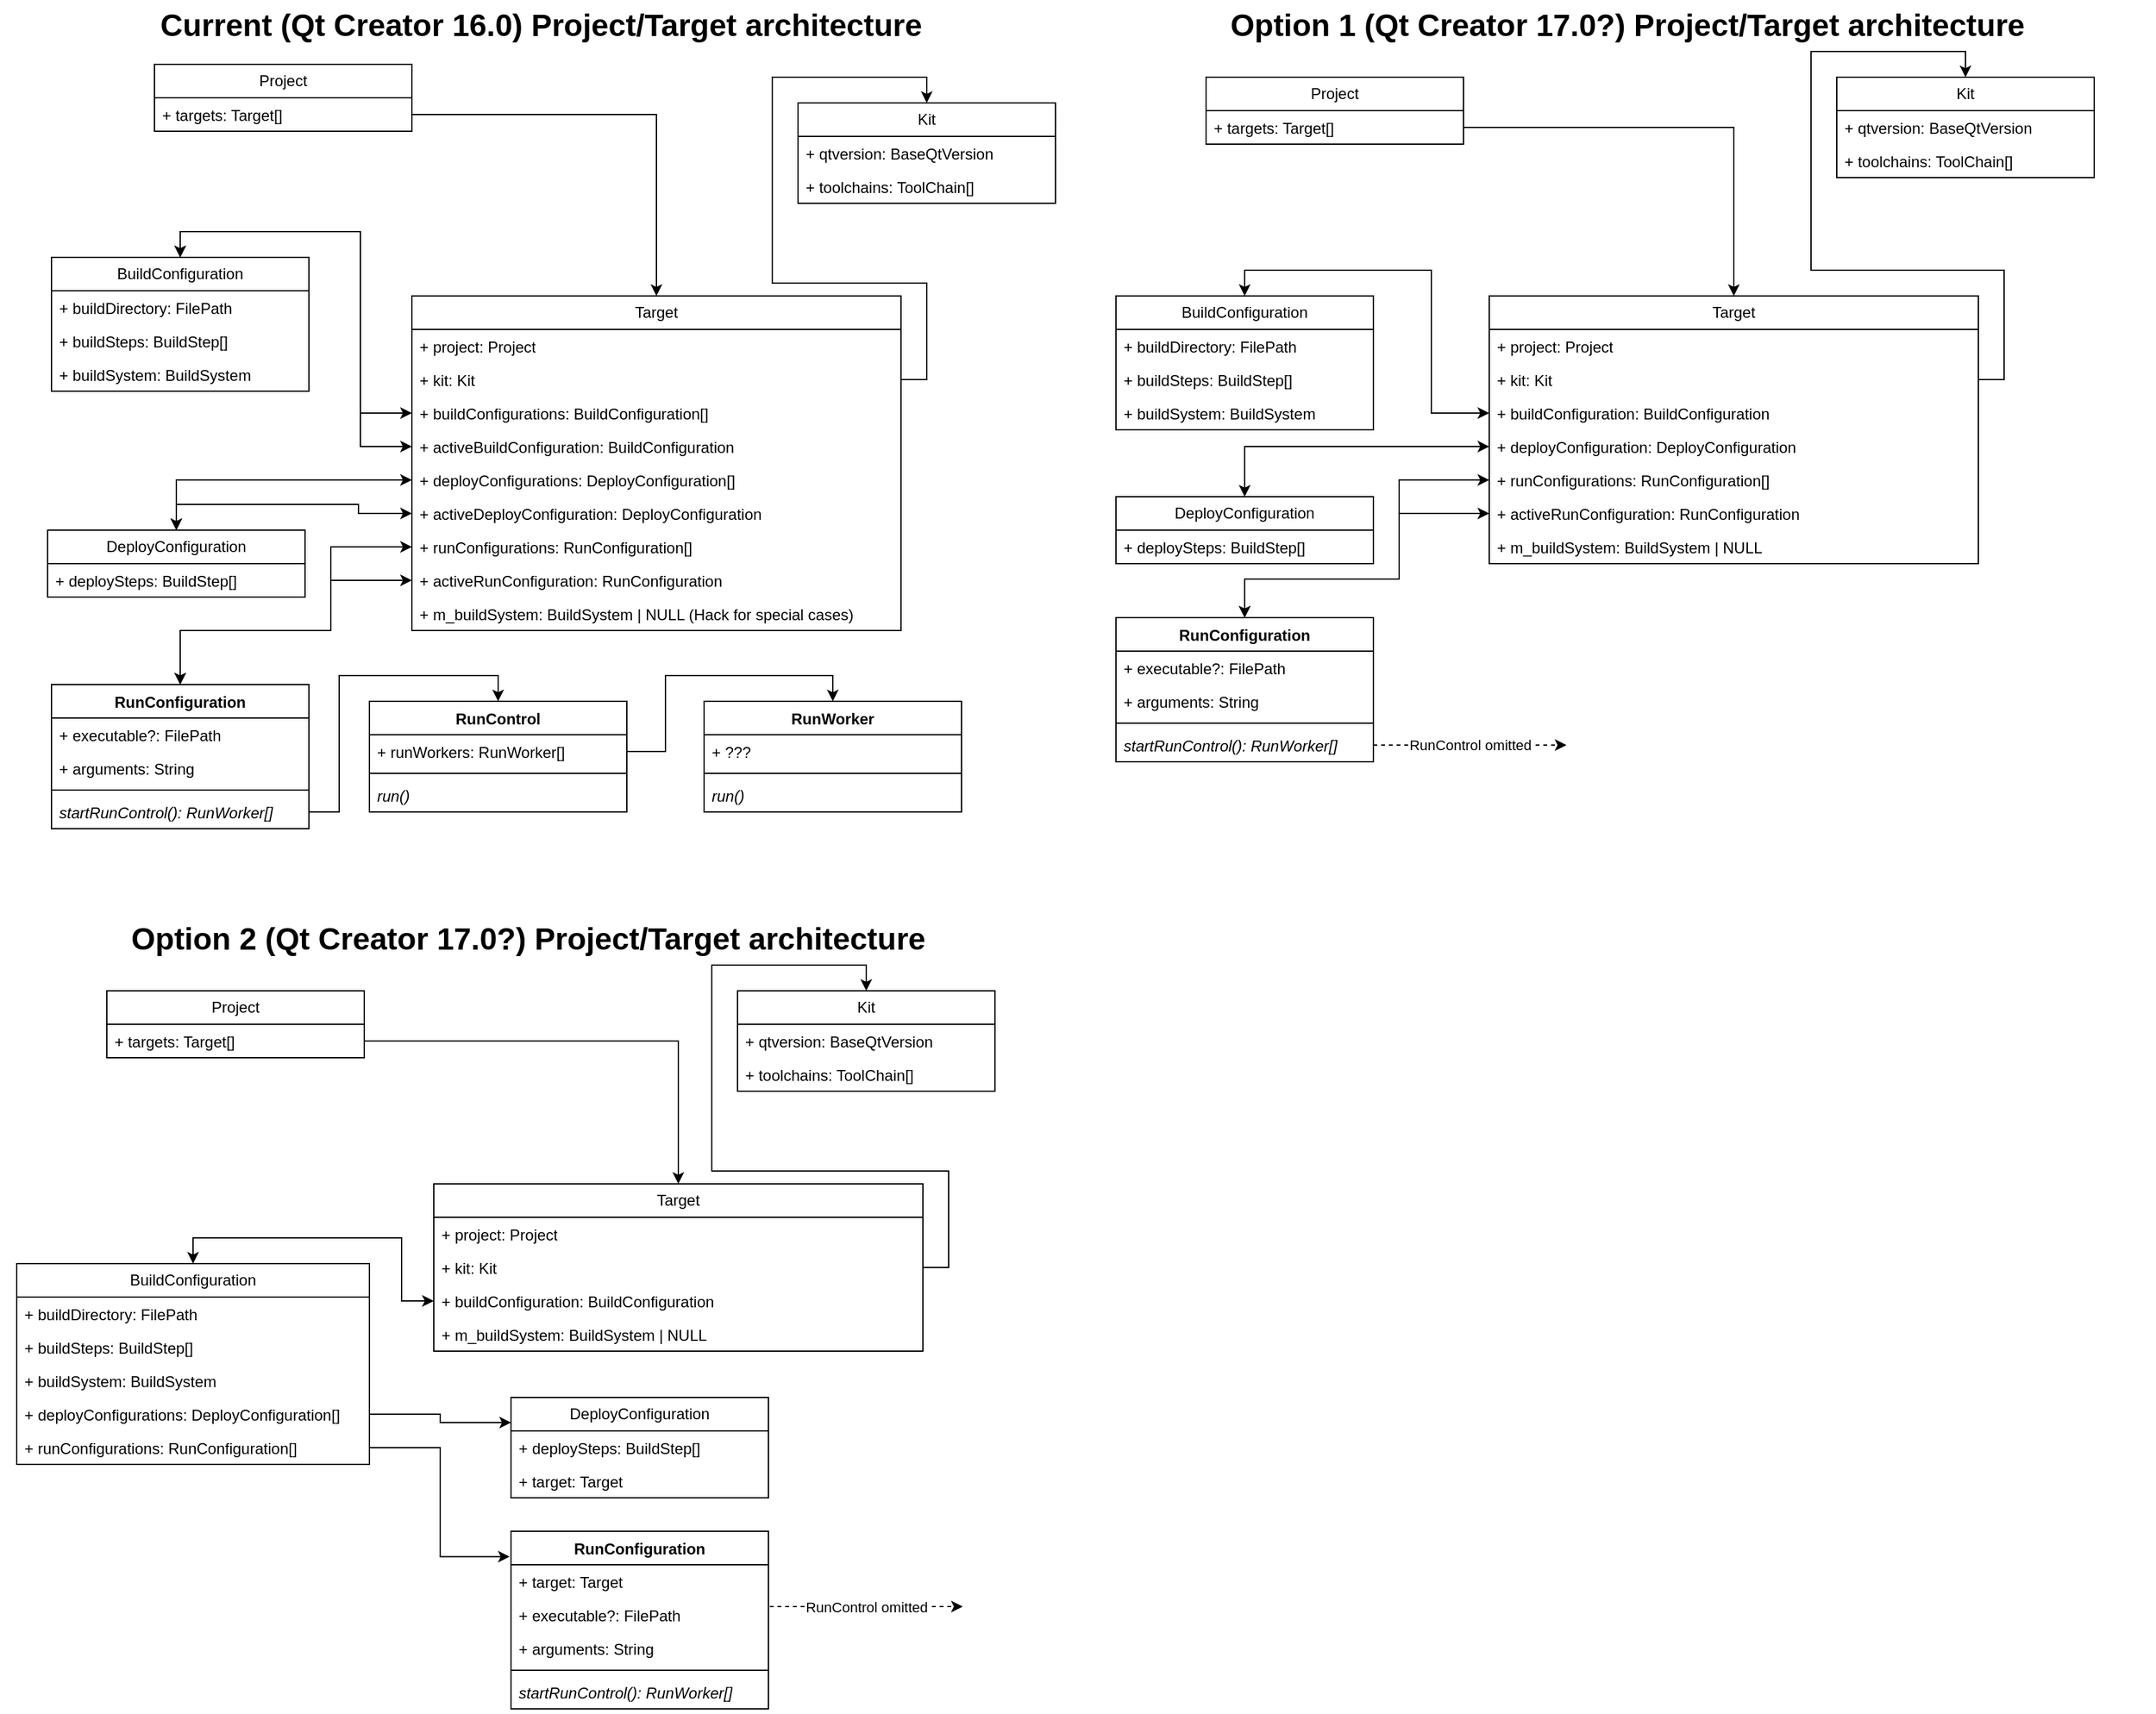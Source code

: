 <mxfile version="26.0.7">
  <diagram name="Page-1" id="dZCiaJe-z2yJ-_4LmDBX">
    <mxGraphModel dx="3728" dy="1121" grid="1" gridSize="10" guides="1" tooltips="1" connect="1" arrows="1" fold="1" page="1" pageScale="1" pageWidth="827" pageHeight="1169" math="0" shadow="0">
      <root>
        <mxCell id="0" />
        <mxCell id="1" parent="0" />
        <mxCell id="RRX-0_YOLqgGEz27wZm4-1" value="Project" style="swimlane;fontStyle=0;childLayout=stackLayout;horizontal=1;startSize=26;fillColor=none;horizontalStack=0;resizeParent=1;resizeParentMax=0;resizeLast=0;collapsible=1;marginBottom=0;whiteSpace=wrap;html=1;" vertex="1" parent="1">
          <mxGeometry x="-717" y="60" width="200" height="52" as="geometry" />
        </mxCell>
        <mxCell id="RRX-0_YOLqgGEz27wZm4-2" value="+ targets: Target[]" style="text;strokeColor=none;fillColor=none;align=left;verticalAlign=top;spacingLeft=4;spacingRight=4;overflow=hidden;rotatable=0;points=[[0,0.5],[1,0.5]];portConstraint=eastwest;whiteSpace=wrap;html=1;" vertex="1" parent="RRX-0_YOLqgGEz27wZm4-1">
          <mxGeometry y="26" width="200" height="26" as="geometry" />
        </mxCell>
        <mxCell id="RRX-0_YOLqgGEz27wZm4-3" value="Kit" style="swimlane;fontStyle=0;childLayout=stackLayout;horizontal=1;startSize=26;fillColor=none;horizontalStack=0;resizeParent=1;resizeParentMax=0;resizeLast=0;collapsible=1;marginBottom=0;whiteSpace=wrap;html=1;" vertex="1" parent="1">
          <mxGeometry x="-217" y="90" width="200" height="78" as="geometry" />
        </mxCell>
        <mxCell id="RRX-0_YOLqgGEz27wZm4-4" value="+ qtversion: BaseQtVersion" style="text;strokeColor=none;fillColor=none;align=left;verticalAlign=top;spacingLeft=4;spacingRight=4;overflow=hidden;rotatable=0;points=[[0,0.5],[1,0.5]];portConstraint=eastwest;whiteSpace=wrap;html=1;" vertex="1" parent="RRX-0_YOLqgGEz27wZm4-3">
          <mxGeometry y="26" width="200" height="26" as="geometry" />
        </mxCell>
        <mxCell id="RRX-0_YOLqgGEz27wZm4-5" value="+ toolchains: ToolChain[]" style="text;strokeColor=none;fillColor=none;align=left;verticalAlign=top;spacingLeft=4;spacingRight=4;overflow=hidden;rotatable=0;points=[[0,0.5],[1,0.5]];portConstraint=eastwest;whiteSpace=wrap;html=1;" vertex="1" parent="RRX-0_YOLqgGEz27wZm4-3">
          <mxGeometry y="52" width="200" height="26" as="geometry" />
        </mxCell>
        <mxCell id="RRX-0_YOLqgGEz27wZm4-6" value="Target" style="swimlane;fontStyle=0;childLayout=stackLayout;horizontal=1;startSize=26;fillColor=none;horizontalStack=0;resizeParent=1;resizeParentMax=0;resizeLast=0;collapsible=1;marginBottom=0;whiteSpace=wrap;html=1;" vertex="1" parent="1">
          <mxGeometry x="-517" y="240" width="380" height="260" as="geometry" />
        </mxCell>
        <mxCell id="RRX-0_YOLqgGEz27wZm4-79" value="+ project: Project" style="text;strokeColor=none;fillColor=none;align=left;verticalAlign=top;spacingLeft=4;spacingRight=4;overflow=hidden;rotatable=0;points=[[0,0.5],[1,0.5]];portConstraint=eastwest;whiteSpace=wrap;html=1;" vertex="1" parent="RRX-0_YOLqgGEz27wZm4-6">
          <mxGeometry y="26" width="380" height="26" as="geometry" />
        </mxCell>
        <mxCell id="RRX-0_YOLqgGEz27wZm4-7" value="+ kit: Kit" style="text;strokeColor=none;fillColor=none;align=left;verticalAlign=top;spacingLeft=4;spacingRight=4;overflow=hidden;rotatable=0;points=[[0,0.5],[1,0.5]];portConstraint=eastwest;whiteSpace=wrap;html=1;" vertex="1" parent="RRX-0_YOLqgGEz27wZm4-6">
          <mxGeometry y="52" width="380" height="26" as="geometry" />
        </mxCell>
        <mxCell id="RRX-0_YOLqgGEz27wZm4-8" value="+ buildConfigurations: BuildConfiguration[]" style="text;strokeColor=none;fillColor=none;align=left;verticalAlign=top;spacingLeft=4;spacingRight=4;overflow=hidden;rotatable=0;points=[[0,0.5],[1,0.5]];portConstraint=eastwest;whiteSpace=wrap;html=1;" vertex="1" parent="RRX-0_YOLqgGEz27wZm4-6">
          <mxGeometry y="78" width="380" height="26" as="geometry" />
        </mxCell>
        <mxCell id="RRX-0_YOLqgGEz27wZm4-9" value="+ activeBuildConfiguration: BuildConfiguration" style="text;strokeColor=none;fillColor=none;align=left;verticalAlign=top;spacingLeft=4;spacingRight=4;overflow=hidden;rotatable=0;points=[[0,0.5],[1,0.5]];portConstraint=eastwest;whiteSpace=wrap;html=1;" vertex="1" parent="RRX-0_YOLqgGEz27wZm4-6">
          <mxGeometry y="104" width="380" height="26" as="geometry" />
        </mxCell>
        <mxCell id="RRX-0_YOLqgGEz27wZm4-10" value="+ deployConfigurations: DeployConfiguration[]" style="text;strokeColor=none;fillColor=none;align=left;verticalAlign=top;spacingLeft=4;spacingRight=4;overflow=hidden;rotatable=0;points=[[0,0.5],[1,0.5]];portConstraint=eastwest;whiteSpace=wrap;html=1;" vertex="1" parent="RRX-0_YOLqgGEz27wZm4-6">
          <mxGeometry y="130" width="380" height="26" as="geometry" />
        </mxCell>
        <mxCell id="RRX-0_YOLqgGEz27wZm4-11" value="+ activeDeployConfiguration: DeployConfiguration" style="text;strokeColor=none;fillColor=none;align=left;verticalAlign=top;spacingLeft=4;spacingRight=4;overflow=hidden;rotatable=0;points=[[0,0.5],[1,0.5]];portConstraint=eastwest;whiteSpace=wrap;html=1;" vertex="1" parent="RRX-0_YOLqgGEz27wZm4-6">
          <mxGeometry y="156" width="380" height="26" as="geometry" />
        </mxCell>
        <mxCell id="RRX-0_YOLqgGEz27wZm4-12" value="+ runConfigurations: RunConfiguration[]" style="text;strokeColor=none;fillColor=none;align=left;verticalAlign=top;spacingLeft=4;spacingRight=4;overflow=hidden;rotatable=0;points=[[0,0.5],[1,0.5]];portConstraint=eastwest;whiteSpace=wrap;html=1;" vertex="1" parent="RRX-0_YOLqgGEz27wZm4-6">
          <mxGeometry y="182" width="380" height="26" as="geometry" />
        </mxCell>
        <mxCell id="RRX-0_YOLqgGEz27wZm4-13" value="&lt;div&gt;+ activeRunConfiguration: RunConfiguration&lt;/div&gt;" style="text;strokeColor=none;fillColor=none;align=left;verticalAlign=top;spacingLeft=4;spacingRight=4;overflow=hidden;rotatable=0;points=[[0,0.5],[1,0.5]];portConstraint=eastwest;whiteSpace=wrap;html=1;" vertex="1" parent="RRX-0_YOLqgGEz27wZm4-6">
          <mxGeometry y="208" width="380" height="26" as="geometry" />
        </mxCell>
        <mxCell id="RRX-0_YOLqgGEz27wZm4-14" value="&lt;div&gt;+ m_buildSystem: BuildSystem | NULL (Hack for special cases)&lt;/div&gt;" style="text;strokeColor=none;fillColor=none;align=left;verticalAlign=top;spacingLeft=4;spacingRight=4;overflow=hidden;rotatable=0;points=[[0,0.5],[1,0.5]];portConstraint=eastwest;whiteSpace=wrap;html=1;" vertex="1" parent="RRX-0_YOLqgGEz27wZm4-6">
          <mxGeometry y="234" width="380" height="26" as="geometry" />
        </mxCell>
        <mxCell id="RRX-0_YOLqgGEz27wZm4-15" style="edgeStyle=orthogonalEdgeStyle;rounded=0;orthogonalLoop=1;jettySize=auto;html=1;exitX=1;exitY=0.5;exitDx=0;exitDy=0;" edge="1" parent="1" source="RRX-0_YOLqgGEz27wZm4-2" target="RRX-0_YOLqgGEz27wZm4-6">
          <mxGeometry relative="1" as="geometry" />
        </mxCell>
        <mxCell id="RRX-0_YOLqgGEz27wZm4-16" style="edgeStyle=orthogonalEdgeStyle;rounded=0;orthogonalLoop=1;jettySize=auto;html=1;exitX=1;exitY=0.5;exitDx=0;exitDy=0;entryX=0.5;entryY=0;entryDx=0;entryDy=0;" edge="1" parent="1" source="RRX-0_YOLqgGEz27wZm4-7" target="RRX-0_YOLqgGEz27wZm4-3">
          <mxGeometry relative="1" as="geometry" />
        </mxCell>
        <mxCell id="RRX-0_YOLqgGEz27wZm4-17" value="BuildConfiguration" style="swimlane;fontStyle=0;childLayout=stackLayout;horizontal=1;startSize=26;fillColor=none;horizontalStack=0;resizeParent=1;resizeParentMax=0;resizeLast=0;collapsible=1;marginBottom=0;whiteSpace=wrap;html=1;" vertex="1" parent="1">
          <mxGeometry x="-797" y="210" width="200" height="104" as="geometry" />
        </mxCell>
        <mxCell id="RRX-0_YOLqgGEz27wZm4-18" value="+ buildDirectory: FilePath" style="text;strokeColor=none;fillColor=none;align=left;verticalAlign=top;spacingLeft=4;spacingRight=4;overflow=hidden;rotatable=0;points=[[0,0.5],[1,0.5]];portConstraint=eastwest;whiteSpace=wrap;html=1;" vertex="1" parent="RRX-0_YOLqgGEz27wZm4-17">
          <mxGeometry y="26" width="200" height="26" as="geometry" />
        </mxCell>
        <mxCell id="RRX-0_YOLqgGEz27wZm4-19" value="+ buildSteps: BuildStep[]" style="text;strokeColor=none;fillColor=none;align=left;verticalAlign=top;spacingLeft=4;spacingRight=4;overflow=hidden;rotatable=0;points=[[0,0.5],[1,0.5]];portConstraint=eastwest;whiteSpace=wrap;html=1;" vertex="1" parent="RRX-0_YOLqgGEz27wZm4-17">
          <mxGeometry y="52" width="200" height="26" as="geometry" />
        </mxCell>
        <mxCell id="RRX-0_YOLqgGEz27wZm4-20" value="+ buildSystem: BuildSystem" style="text;strokeColor=none;fillColor=none;align=left;verticalAlign=top;spacingLeft=4;spacingRight=4;overflow=hidden;rotatable=0;points=[[0,0.5],[1,0.5]];portConstraint=eastwest;whiteSpace=wrap;html=1;" vertex="1" parent="RRX-0_YOLqgGEz27wZm4-17">
          <mxGeometry y="78" width="200" height="26" as="geometry" />
        </mxCell>
        <mxCell id="RRX-0_YOLqgGEz27wZm4-21" value="DeployConfiguration" style="swimlane;fontStyle=0;childLayout=stackLayout;horizontal=1;startSize=26;fillColor=none;horizontalStack=0;resizeParent=1;resizeParentMax=0;resizeLast=0;collapsible=1;marginBottom=0;whiteSpace=wrap;html=1;" vertex="1" parent="1">
          <mxGeometry x="-800" y="422" width="200" height="52" as="geometry" />
        </mxCell>
        <mxCell id="RRX-0_YOLqgGEz27wZm4-22" value="+ deploySteps: BuildStep[]" style="text;strokeColor=none;fillColor=none;align=left;verticalAlign=top;spacingLeft=4;spacingRight=4;overflow=hidden;rotatable=0;points=[[0,0.5],[1,0.5]];portConstraint=eastwest;whiteSpace=wrap;html=1;" vertex="1" parent="RRX-0_YOLqgGEz27wZm4-21">
          <mxGeometry y="26" width="200" height="26" as="geometry" />
        </mxCell>
        <mxCell id="RRX-0_YOLqgGEz27wZm4-23" value="RunConfiguration" style="swimlane;fontStyle=1;align=center;verticalAlign=top;childLayout=stackLayout;horizontal=1;startSize=26;horizontalStack=0;resizeParent=1;resizeParentMax=0;resizeLast=0;collapsible=1;marginBottom=0;whiteSpace=wrap;html=1;" vertex="1" parent="1">
          <mxGeometry x="-797" y="542" width="200" height="112" as="geometry" />
        </mxCell>
        <mxCell id="RRX-0_YOLqgGEz27wZm4-24" value="+ executable?: FilePath" style="text;strokeColor=none;fillColor=none;align=left;verticalAlign=top;spacingLeft=4;spacingRight=4;overflow=hidden;rotatable=0;points=[[0,0.5],[1,0.5]];portConstraint=eastwest;whiteSpace=wrap;html=1;" vertex="1" parent="RRX-0_YOLqgGEz27wZm4-23">
          <mxGeometry y="26" width="200" height="26" as="geometry" />
        </mxCell>
        <mxCell id="RRX-0_YOLqgGEz27wZm4-25" value="+ arguments: String" style="text;strokeColor=none;fillColor=none;align=left;verticalAlign=top;spacingLeft=4;spacingRight=4;overflow=hidden;rotatable=0;points=[[0,0.5],[1,0.5]];portConstraint=eastwest;whiteSpace=wrap;html=1;" vertex="1" parent="RRX-0_YOLqgGEz27wZm4-23">
          <mxGeometry y="52" width="200" height="26" as="geometry" />
        </mxCell>
        <mxCell id="RRX-0_YOLqgGEz27wZm4-26" value="" style="line;strokeWidth=1;fillColor=none;align=left;verticalAlign=middle;spacingTop=-1;spacingLeft=3;spacingRight=3;rotatable=0;labelPosition=right;points=[];portConstraint=eastwest;strokeColor=inherit;" vertex="1" parent="RRX-0_YOLqgGEz27wZm4-23">
          <mxGeometry y="78" width="200" height="8" as="geometry" />
        </mxCell>
        <mxCell id="RRX-0_YOLqgGEz27wZm4-27" value="startRunControl(): RunWorker[]" style="text;strokeColor=none;fillColor=none;align=left;verticalAlign=top;spacingLeft=4;spacingRight=4;overflow=hidden;rotatable=0;points=[[0,0.5],[1,0.5]];portConstraint=eastwest;whiteSpace=wrap;html=1;fontStyle=2" vertex="1" parent="RRX-0_YOLqgGEz27wZm4-23">
          <mxGeometry y="86" width="200" height="26" as="geometry" />
        </mxCell>
        <mxCell id="RRX-0_YOLqgGEz27wZm4-28" style="edgeStyle=orthogonalEdgeStyle;rounded=0;orthogonalLoop=1;jettySize=auto;html=1;exitX=0;exitY=0.5;exitDx=0;exitDy=0;entryX=0.5;entryY=0;entryDx=0;entryDy=0;startArrow=classic;startFill=1;" edge="1" parent="1" source="RRX-0_YOLqgGEz27wZm4-8" target="RRX-0_YOLqgGEz27wZm4-17">
          <mxGeometry relative="1" as="geometry" />
        </mxCell>
        <mxCell id="RRX-0_YOLqgGEz27wZm4-29" style="edgeStyle=orthogonalEdgeStyle;rounded=0;orthogonalLoop=1;jettySize=auto;html=1;exitX=0;exitY=0.5;exitDx=0;exitDy=0;entryX=0.5;entryY=0;entryDx=0;entryDy=0;startArrow=classic;startFill=1;" edge="1" parent="1" source="RRX-0_YOLqgGEz27wZm4-9" target="RRX-0_YOLqgGEz27wZm4-17">
          <mxGeometry relative="1" as="geometry" />
        </mxCell>
        <mxCell id="RRX-0_YOLqgGEz27wZm4-34" value="RunWorker" style="swimlane;fontStyle=1;align=center;verticalAlign=top;childLayout=stackLayout;horizontal=1;startSize=26;horizontalStack=0;resizeParent=1;resizeParentMax=0;resizeLast=0;collapsible=1;marginBottom=0;whiteSpace=wrap;html=1;" vertex="1" parent="1">
          <mxGeometry x="-290" y="555" width="200" height="86" as="geometry" />
        </mxCell>
        <mxCell id="RRX-0_YOLqgGEz27wZm4-35" value="+ ???" style="text;strokeColor=none;fillColor=none;align=left;verticalAlign=top;spacingLeft=4;spacingRight=4;overflow=hidden;rotatable=0;points=[[0,0.5],[1,0.5]];portConstraint=eastwest;whiteSpace=wrap;html=1;" vertex="1" parent="RRX-0_YOLqgGEz27wZm4-34">
          <mxGeometry y="26" width="200" height="26" as="geometry" />
        </mxCell>
        <mxCell id="RRX-0_YOLqgGEz27wZm4-36" value="" style="line;strokeWidth=1;fillColor=none;align=left;verticalAlign=middle;spacingTop=-1;spacingLeft=3;spacingRight=3;rotatable=0;labelPosition=right;points=[];portConstraint=eastwest;strokeColor=inherit;" vertex="1" parent="RRX-0_YOLqgGEz27wZm4-34">
          <mxGeometry y="52" width="200" height="8" as="geometry" />
        </mxCell>
        <mxCell id="RRX-0_YOLqgGEz27wZm4-37" value="run()" style="text;strokeColor=none;fillColor=none;align=left;verticalAlign=top;spacingLeft=4;spacingRight=4;overflow=hidden;rotatable=0;points=[[0,0.5],[1,0.5]];portConstraint=eastwest;whiteSpace=wrap;html=1;fontStyle=2" vertex="1" parent="RRX-0_YOLqgGEz27wZm4-34">
          <mxGeometry y="60" width="200" height="26" as="geometry" />
        </mxCell>
        <mxCell id="RRX-0_YOLqgGEz27wZm4-39" value="Current (Qt Creator 16.0) Project/Target architecture" style="text;strokeColor=none;fillColor=none;html=1;fontSize=24;fontStyle=1;verticalAlign=middle;align=center;" vertex="1" parent="1">
          <mxGeometry x="-827" y="10" width="820" height="40" as="geometry" />
        </mxCell>
        <mxCell id="RRX-0_YOLqgGEz27wZm4-42" value="Project" style="swimlane;fontStyle=0;childLayout=stackLayout;horizontal=1;startSize=26;fillColor=none;horizontalStack=0;resizeParent=1;resizeParentMax=0;resizeLast=0;collapsible=1;marginBottom=0;whiteSpace=wrap;html=1;" vertex="1" parent="1">
          <mxGeometry x="100" y="70" width="200" height="52" as="geometry" />
        </mxCell>
        <mxCell id="RRX-0_YOLqgGEz27wZm4-43" value="+ targets: Target[]" style="text;strokeColor=none;fillColor=none;align=left;verticalAlign=top;spacingLeft=4;spacingRight=4;overflow=hidden;rotatable=0;points=[[0,0.5],[1,0.5]];portConstraint=eastwest;whiteSpace=wrap;html=1;" vertex="1" parent="RRX-0_YOLqgGEz27wZm4-42">
          <mxGeometry y="26" width="200" height="26" as="geometry" />
        </mxCell>
        <mxCell id="RRX-0_YOLqgGEz27wZm4-44" value="Kit" style="swimlane;fontStyle=0;childLayout=stackLayout;horizontal=1;startSize=26;fillColor=none;horizontalStack=0;resizeParent=1;resizeParentMax=0;resizeLast=0;collapsible=1;marginBottom=0;whiteSpace=wrap;html=1;" vertex="1" parent="1">
          <mxGeometry x="590" y="70" width="200" height="78" as="geometry" />
        </mxCell>
        <mxCell id="RRX-0_YOLqgGEz27wZm4-45" value="+ qtversion: BaseQtVersion" style="text;strokeColor=none;fillColor=none;align=left;verticalAlign=top;spacingLeft=4;spacingRight=4;overflow=hidden;rotatable=0;points=[[0,0.5],[1,0.5]];portConstraint=eastwest;whiteSpace=wrap;html=1;" vertex="1" parent="RRX-0_YOLqgGEz27wZm4-44">
          <mxGeometry y="26" width="200" height="26" as="geometry" />
        </mxCell>
        <mxCell id="RRX-0_YOLqgGEz27wZm4-46" value="+ toolchains: ToolChain[]" style="text;strokeColor=none;fillColor=none;align=left;verticalAlign=top;spacingLeft=4;spacingRight=4;overflow=hidden;rotatable=0;points=[[0,0.5],[1,0.5]];portConstraint=eastwest;whiteSpace=wrap;html=1;" vertex="1" parent="RRX-0_YOLqgGEz27wZm4-44">
          <mxGeometry y="52" width="200" height="26" as="geometry" />
        </mxCell>
        <mxCell id="RRX-0_YOLqgGEz27wZm4-47" value="Target" style="swimlane;fontStyle=0;childLayout=stackLayout;horizontal=1;startSize=26;fillColor=none;horizontalStack=0;resizeParent=1;resizeParentMax=0;resizeLast=0;collapsible=1;marginBottom=0;whiteSpace=wrap;html=1;" vertex="1" parent="1">
          <mxGeometry x="320" y="240" width="380" height="208" as="geometry" />
        </mxCell>
        <mxCell id="RRX-0_YOLqgGEz27wZm4-94" value="+ project: Project&lt;div&gt;&lt;br&gt;&lt;/div&gt;" style="text;strokeColor=none;fillColor=none;align=left;verticalAlign=top;spacingLeft=4;spacingRight=4;overflow=hidden;rotatable=0;points=[[0,0.5],[1,0.5]];portConstraint=eastwest;whiteSpace=wrap;html=1;" vertex="1" parent="RRX-0_YOLqgGEz27wZm4-47">
          <mxGeometry y="26" width="380" height="26" as="geometry" />
        </mxCell>
        <mxCell id="RRX-0_YOLqgGEz27wZm4-48" value="+ kit: Kit" style="text;strokeColor=none;fillColor=none;align=left;verticalAlign=top;spacingLeft=4;spacingRight=4;overflow=hidden;rotatable=0;points=[[0,0.5],[1,0.5]];portConstraint=eastwest;whiteSpace=wrap;html=1;" vertex="1" parent="RRX-0_YOLqgGEz27wZm4-47">
          <mxGeometry y="52" width="380" height="26" as="geometry" />
        </mxCell>
        <mxCell id="RRX-0_YOLqgGEz27wZm4-49" value="+ buildConfiguration: BuildConfiguration" style="text;strokeColor=none;fillColor=none;align=left;verticalAlign=top;spacingLeft=4;spacingRight=4;overflow=hidden;rotatable=0;points=[[0,0.5],[1,0.5]];portConstraint=eastwest;whiteSpace=wrap;html=1;" vertex="1" parent="RRX-0_YOLqgGEz27wZm4-47">
          <mxGeometry y="78" width="380" height="26" as="geometry" />
        </mxCell>
        <mxCell id="RRX-0_YOLqgGEz27wZm4-51" value="+ deployConfiguration: DeployConfiguration" style="text;strokeColor=none;fillColor=none;align=left;verticalAlign=top;spacingLeft=4;spacingRight=4;overflow=hidden;rotatable=0;points=[[0,0.5],[1,0.5]];portConstraint=eastwest;whiteSpace=wrap;html=1;" vertex="1" parent="RRX-0_YOLqgGEz27wZm4-47">
          <mxGeometry y="104" width="380" height="26" as="geometry" />
        </mxCell>
        <mxCell id="RRX-0_YOLqgGEz27wZm4-53" value="+ runConfigurations: RunConfiguration[]" style="text;strokeColor=none;fillColor=none;align=left;verticalAlign=top;spacingLeft=4;spacingRight=4;overflow=hidden;rotatable=0;points=[[0,0.5],[1,0.5]];portConstraint=eastwest;whiteSpace=wrap;html=1;" vertex="1" parent="RRX-0_YOLqgGEz27wZm4-47">
          <mxGeometry y="130" width="380" height="26" as="geometry" />
        </mxCell>
        <mxCell id="RRX-0_YOLqgGEz27wZm4-55" value="&lt;div&gt;+ activeRunConfiguration: RunConfiguration&lt;/div&gt;" style="text;strokeColor=none;fillColor=none;align=left;verticalAlign=top;spacingLeft=4;spacingRight=4;overflow=hidden;rotatable=0;points=[[0,0.5],[1,0.5]];portConstraint=eastwest;whiteSpace=wrap;html=1;" vertex="1" parent="RRX-0_YOLqgGEz27wZm4-47">
          <mxGeometry y="156" width="380" height="26" as="geometry" />
        </mxCell>
        <mxCell id="RRX-0_YOLqgGEz27wZm4-93" value="&lt;div&gt;+ m_buildSystem: BuildSystem | NULL&lt;/div&gt;" style="text;strokeColor=none;fillColor=none;align=left;verticalAlign=top;spacingLeft=4;spacingRight=4;overflow=hidden;rotatable=0;points=[[0,0.5],[1,0.5]];portConstraint=eastwest;whiteSpace=wrap;html=1;" vertex="1" parent="RRX-0_YOLqgGEz27wZm4-47">
          <mxGeometry y="182" width="380" height="26" as="geometry" />
        </mxCell>
        <mxCell id="RRX-0_YOLqgGEz27wZm4-56" style="edgeStyle=orthogonalEdgeStyle;rounded=0;orthogonalLoop=1;jettySize=auto;html=1;exitX=1;exitY=0.5;exitDx=0;exitDy=0;entryX=0.5;entryY=0;entryDx=0;entryDy=0;" edge="1" parent="1" source="RRX-0_YOLqgGEz27wZm4-43" target="RRX-0_YOLqgGEz27wZm4-47">
          <mxGeometry relative="1" as="geometry" />
        </mxCell>
        <mxCell id="RRX-0_YOLqgGEz27wZm4-57" value="BuildConfiguration" style="swimlane;fontStyle=0;childLayout=stackLayout;horizontal=1;startSize=26;fillColor=none;horizontalStack=0;resizeParent=1;resizeParentMax=0;resizeLast=0;collapsible=1;marginBottom=0;whiteSpace=wrap;html=1;" vertex="1" parent="1">
          <mxGeometry x="30" y="240" width="200" height="104" as="geometry" />
        </mxCell>
        <mxCell id="RRX-0_YOLqgGEz27wZm4-58" value="+ buildDirectory: FilePath" style="text;strokeColor=none;fillColor=none;align=left;verticalAlign=top;spacingLeft=4;spacingRight=4;overflow=hidden;rotatable=0;points=[[0,0.5],[1,0.5]];portConstraint=eastwest;whiteSpace=wrap;html=1;" vertex="1" parent="RRX-0_YOLqgGEz27wZm4-57">
          <mxGeometry y="26" width="200" height="26" as="geometry" />
        </mxCell>
        <mxCell id="RRX-0_YOLqgGEz27wZm4-59" value="+ buildSteps: BuildStep[]" style="text;strokeColor=none;fillColor=none;align=left;verticalAlign=top;spacingLeft=4;spacingRight=4;overflow=hidden;rotatable=0;points=[[0,0.5],[1,0.5]];portConstraint=eastwest;whiteSpace=wrap;html=1;" vertex="1" parent="RRX-0_YOLqgGEz27wZm4-57">
          <mxGeometry y="52" width="200" height="26" as="geometry" />
        </mxCell>
        <mxCell id="RRX-0_YOLqgGEz27wZm4-60" value="+ buildSystem: BuildSystem" style="text;strokeColor=none;fillColor=none;align=left;verticalAlign=top;spacingLeft=4;spacingRight=4;overflow=hidden;rotatable=0;points=[[0,0.5],[1,0.5]];portConstraint=eastwest;whiteSpace=wrap;html=1;" vertex="1" parent="RRX-0_YOLqgGEz27wZm4-57">
          <mxGeometry y="78" width="200" height="26" as="geometry" />
        </mxCell>
        <mxCell id="RRX-0_YOLqgGEz27wZm4-61" style="edgeStyle=orthogonalEdgeStyle;rounded=0;orthogonalLoop=1;jettySize=auto;html=1;exitX=1;exitY=0.5;exitDx=0;exitDy=0;entryX=0.5;entryY=0;entryDx=0;entryDy=0;" edge="1" parent="1" source="RRX-0_YOLqgGEz27wZm4-48" target="RRX-0_YOLqgGEz27wZm4-44">
          <mxGeometry relative="1" as="geometry" />
        </mxCell>
        <mxCell id="RRX-0_YOLqgGEz27wZm4-63" value="DeployConfiguration" style="swimlane;fontStyle=0;childLayout=stackLayout;horizontal=1;startSize=26;fillColor=none;horizontalStack=0;resizeParent=1;resizeParentMax=0;resizeLast=0;collapsible=1;marginBottom=0;whiteSpace=wrap;html=1;" vertex="1" parent="1">
          <mxGeometry x="30" y="396" width="200" height="52" as="geometry" />
        </mxCell>
        <mxCell id="RRX-0_YOLqgGEz27wZm4-64" value="+ deploySteps: BuildStep[]" style="text;strokeColor=none;fillColor=none;align=left;verticalAlign=top;spacingLeft=4;spacingRight=4;overflow=hidden;rotatable=0;points=[[0,0.5],[1,0.5]];portConstraint=eastwest;whiteSpace=wrap;html=1;" vertex="1" parent="RRX-0_YOLqgGEz27wZm4-63">
          <mxGeometry y="26" width="200" height="26" as="geometry" />
        </mxCell>
        <mxCell id="RRX-0_YOLqgGEz27wZm4-66" value="RunConfiguration" style="swimlane;fontStyle=1;align=center;verticalAlign=top;childLayout=stackLayout;horizontal=1;startSize=26;horizontalStack=0;resizeParent=1;resizeParentMax=0;resizeLast=0;collapsible=1;marginBottom=0;whiteSpace=wrap;html=1;" vertex="1" parent="1">
          <mxGeometry x="30" y="490" width="200" height="112" as="geometry" />
        </mxCell>
        <mxCell id="RRX-0_YOLqgGEz27wZm4-67" value="+ executable?: FilePath" style="text;strokeColor=none;fillColor=none;align=left;verticalAlign=top;spacingLeft=4;spacingRight=4;overflow=hidden;rotatable=0;points=[[0,0.5],[1,0.5]];portConstraint=eastwest;whiteSpace=wrap;html=1;" vertex="1" parent="RRX-0_YOLqgGEz27wZm4-66">
          <mxGeometry y="26" width="200" height="26" as="geometry" />
        </mxCell>
        <mxCell id="RRX-0_YOLqgGEz27wZm4-68" value="+ arguments: String" style="text;strokeColor=none;fillColor=none;align=left;verticalAlign=top;spacingLeft=4;spacingRight=4;overflow=hidden;rotatable=0;points=[[0,0.5],[1,0.5]];portConstraint=eastwest;whiteSpace=wrap;html=1;" vertex="1" parent="RRX-0_YOLqgGEz27wZm4-66">
          <mxGeometry y="52" width="200" height="26" as="geometry" />
        </mxCell>
        <mxCell id="RRX-0_YOLqgGEz27wZm4-69" value="" style="line;strokeWidth=1;fillColor=none;align=left;verticalAlign=middle;spacingTop=-1;spacingLeft=3;spacingRight=3;rotatable=0;labelPosition=right;points=[];portConstraint=eastwest;strokeColor=inherit;" vertex="1" parent="RRX-0_YOLqgGEz27wZm4-66">
          <mxGeometry y="78" width="200" height="8" as="geometry" />
        </mxCell>
        <mxCell id="RRX-0_YOLqgGEz27wZm4-70" value="startRunControl(): RunWorker[]" style="text;strokeColor=none;fillColor=none;align=left;verticalAlign=top;spacingLeft=4;spacingRight=4;overflow=hidden;rotatable=0;points=[[0,0.5],[1,0.5]];portConstraint=eastwest;whiteSpace=wrap;html=1;fontStyle=2" vertex="1" parent="RRX-0_YOLqgGEz27wZm4-66">
          <mxGeometry y="86" width="200" height="26" as="geometry" />
        </mxCell>
        <mxCell id="RRX-0_YOLqgGEz27wZm4-78" value="Option 1 (Qt Creator 17.0?) Project/Target architecture" style="text;strokeColor=none;fillColor=none;html=1;fontSize=24;fontStyle=1;verticalAlign=middle;align=center;" vertex="1" parent="1">
          <mxGeometry x="17" y="10" width="820" height="40" as="geometry" />
        </mxCell>
        <mxCell id="RRX-0_YOLqgGEz27wZm4-80" value="RunControl" style="swimlane;fontStyle=1;align=center;verticalAlign=top;childLayout=stackLayout;horizontal=1;startSize=26;horizontalStack=0;resizeParent=1;resizeParentMax=0;resizeLast=0;collapsible=1;marginBottom=0;whiteSpace=wrap;html=1;" vertex="1" parent="1">
          <mxGeometry x="-550" y="555" width="200" height="86" as="geometry" />
        </mxCell>
        <mxCell id="RRX-0_YOLqgGEz27wZm4-81" value="+ runWorkers: RunWorker[]" style="text;strokeColor=none;fillColor=none;align=left;verticalAlign=top;spacingLeft=4;spacingRight=4;overflow=hidden;rotatable=0;points=[[0,0.5],[1,0.5]];portConstraint=eastwest;whiteSpace=wrap;html=1;" vertex="1" parent="RRX-0_YOLqgGEz27wZm4-80">
          <mxGeometry y="26" width="200" height="26" as="geometry" />
        </mxCell>
        <mxCell id="RRX-0_YOLqgGEz27wZm4-82" value="" style="line;strokeWidth=1;fillColor=none;align=left;verticalAlign=middle;spacingTop=-1;spacingLeft=3;spacingRight=3;rotatable=0;labelPosition=right;points=[];portConstraint=eastwest;strokeColor=inherit;" vertex="1" parent="RRX-0_YOLqgGEz27wZm4-80">
          <mxGeometry y="52" width="200" height="8" as="geometry" />
        </mxCell>
        <mxCell id="RRX-0_YOLqgGEz27wZm4-83" value="run()" style="text;strokeColor=none;fillColor=none;align=left;verticalAlign=top;spacingLeft=4;spacingRight=4;overflow=hidden;rotatable=0;points=[[0,0.5],[1,0.5]];portConstraint=eastwest;whiteSpace=wrap;html=1;fontStyle=2" vertex="1" parent="RRX-0_YOLqgGEz27wZm4-80">
          <mxGeometry y="60" width="200" height="26" as="geometry" />
        </mxCell>
        <mxCell id="RRX-0_YOLqgGEz27wZm4-84" style="edgeStyle=orthogonalEdgeStyle;rounded=0;orthogonalLoop=1;jettySize=auto;html=1;exitX=1;exitY=0.5;exitDx=0;exitDy=0;entryX=0.5;entryY=0;entryDx=0;entryDy=0;" edge="1" parent="1" source="RRX-0_YOLqgGEz27wZm4-27" target="RRX-0_YOLqgGEz27wZm4-80">
          <mxGeometry relative="1" as="geometry" />
        </mxCell>
        <mxCell id="RRX-0_YOLqgGEz27wZm4-85" style="edgeStyle=orthogonalEdgeStyle;rounded=0;orthogonalLoop=1;jettySize=auto;html=1;exitX=1;exitY=0.5;exitDx=0;exitDy=0;entryX=0.5;entryY=0;entryDx=0;entryDy=0;" edge="1" parent="1" source="RRX-0_YOLqgGEz27wZm4-81" target="RRX-0_YOLqgGEz27wZm4-34">
          <mxGeometry relative="1" as="geometry" />
        </mxCell>
        <mxCell id="RRX-0_YOLqgGEz27wZm4-86" style="edgeStyle=orthogonalEdgeStyle;rounded=0;orthogonalLoop=1;jettySize=auto;html=1;exitX=0;exitY=0.5;exitDx=0;exitDy=0;entryX=0.5;entryY=0;entryDx=0;entryDy=0;startArrow=classic;startFill=1;" edge="1" parent="1" source="RRX-0_YOLqgGEz27wZm4-10" target="RRX-0_YOLqgGEz27wZm4-21">
          <mxGeometry relative="1" as="geometry" />
        </mxCell>
        <mxCell id="RRX-0_YOLqgGEz27wZm4-88" style="edgeStyle=orthogonalEdgeStyle;rounded=0;orthogonalLoop=1;jettySize=auto;html=1;exitX=0;exitY=0.5;exitDx=0;exitDy=0;entryX=0.5;entryY=0;entryDx=0;entryDy=0;startArrow=classic;startFill=1;" edge="1" parent="1" source="RRX-0_YOLqgGEz27wZm4-11" target="RRX-0_YOLqgGEz27wZm4-21">
          <mxGeometry relative="1" as="geometry" />
        </mxCell>
        <mxCell id="RRX-0_YOLqgGEz27wZm4-89" style="edgeStyle=orthogonalEdgeStyle;rounded=0;orthogonalLoop=1;jettySize=auto;html=1;exitX=0;exitY=0.5;exitDx=0;exitDy=0;entryX=0.5;entryY=0;entryDx=0;entryDy=0;startArrow=classic;startFill=1;" edge="1" parent="1" source="RRX-0_YOLqgGEz27wZm4-12" target="RRX-0_YOLqgGEz27wZm4-23">
          <mxGeometry relative="1" as="geometry">
            <Array as="points">
              <mxPoint x="-580" y="435" />
              <mxPoint x="-580" y="500" />
              <mxPoint x="-697" y="500" />
            </Array>
          </mxGeometry>
        </mxCell>
        <mxCell id="RRX-0_YOLqgGEz27wZm4-91" style="edgeStyle=orthogonalEdgeStyle;rounded=0;orthogonalLoop=1;jettySize=auto;html=1;exitX=0;exitY=0.5;exitDx=0;exitDy=0;entryX=0.5;entryY=0;entryDx=0;entryDy=0;startArrow=classic;startFill=1;" edge="1" parent="1" source="RRX-0_YOLqgGEz27wZm4-13" target="RRX-0_YOLqgGEz27wZm4-23">
          <mxGeometry relative="1" as="geometry">
            <Array as="points">
              <mxPoint x="-580" y="461" />
              <mxPoint x="-580" y="500" />
              <mxPoint x="-697" y="500" />
            </Array>
          </mxGeometry>
        </mxCell>
        <mxCell id="RRX-0_YOLqgGEz27wZm4-95" style="edgeStyle=orthogonalEdgeStyle;rounded=0;orthogonalLoop=1;jettySize=auto;html=1;exitX=0;exitY=0.5;exitDx=0;exitDy=0;entryX=0.5;entryY=0;entryDx=0;entryDy=0;startArrow=classic;startFill=1;" edge="1" parent="1" source="RRX-0_YOLqgGEz27wZm4-49" target="RRX-0_YOLqgGEz27wZm4-57">
          <mxGeometry relative="1" as="geometry" />
        </mxCell>
        <mxCell id="RRX-0_YOLqgGEz27wZm4-96" style="edgeStyle=orthogonalEdgeStyle;rounded=0;orthogonalLoop=1;jettySize=auto;html=1;exitX=0;exitY=0.5;exitDx=0;exitDy=0;entryX=0.5;entryY=0;entryDx=0;entryDy=0;startArrow=classic;startFill=1;" edge="1" parent="1" source="RRX-0_YOLqgGEz27wZm4-51" target="RRX-0_YOLqgGEz27wZm4-63">
          <mxGeometry relative="1" as="geometry" />
        </mxCell>
        <mxCell id="RRX-0_YOLqgGEz27wZm4-97" style="edgeStyle=orthogonalEdgeStyle;rounded=0;orthogonalLoop=1;jettySize=auto;html=1;exitX=0;exitY=0.5;exitDx=0;exitDy=0;entryX=0.5;entryY=0;entryDx=0;entryDy=0;startArrow=classic;startFill=1;" edge="1" parent="1" source="RRX-0_YOLqgGEz27wZm4-53" target="RRX-0_YOLqgGEz27wZm4-66">
          <mxGeometry relative="1" as="geometry">
            <Array as="points">
              <mxPoint x="250" y="383" />
              <mxPoint x="250" y="460" />
              <mxPoint x="130" y="460" />
            </Array>
          </mxGeometry>
        </mxCell>
        <mxCell id="RRX-0_YOLqgGEz27wZm4-99" value="Project" style="swimlane;fontStyle=0;childLayout=stackLayout;horizontal=1;startSize=26;fillColor=none;horizontalStack=0;resizeParent=1;resizeParentMax=0;resizeLast=0;collapsible=1;marginBottom=0;whiteSpace=wrap;html=1;" vertex="1" parent="1">
          <mxGeometry x="-754" y="780" width="200" height="52" as="geometry" />
        </mxCell>
        <mxCell id="RRX-0_YOLqgGEz27wZm4-100" value="+ targets: Target[]" style="text;strokeColor=none;fillColor=none;align=left;verticalAlign=top;spacingLeft=4;spacingRight=4;overflow=hidden;rotatable=0;points=[[0,0.5],[1,0.5]];portConstraint=eastwest;whiteSpace=wrap;html=1;" vertex="1" parent="RRX-0_YOLqgGEz27wZm4-99">
          <mxGeometry y="26" width="200" height="26" as="geometry" />
        </mxCell>
        <mxCell id="RRX-0_YOLqgGEz27wZm4-101" value="Kit" style="swimlane;fontStyle=0;childLayout=stackLayout;horizontal=1;startSize=26;fillColor=none;horizontalStack=0;resizeParent=1;resizeParentMax=0;resizeLast=0;collapsible=1;marginBottom=0;whiteSpace=wrap;html=1;" vertex="1" parent="1">
          <mxGeometry x="-264" y="780" width="200" height="78" as="geometry" />
        </mxCell>
        <mxCell id="RRX-0_YOLqgGEz27wZm4-102" value="+ qtversion: BaseQtVersion" style="text;strokeColor=none;fillColor=none;align=left;verticalAlign=top;spacingLeft=4;spacingRight=4;overflow=hidden;rotatable=0;points=[[0,0.5],[1,0.5]];portConstraint=eastwest;whiteSpace=wrap;html=1;" vertex="1" parent="RRX-0_YOLqgGEz27wZm4-101">
          <mxGeometry y="26" width="200" height="26" as="geometry" />
        </mxCell>
        <mxCell id="RRX-0_YOLqgGEz27wZm4-103" value="+ toolchains: ToolChain[]" style="text;strokeColor=none;fillColor=none;align=left;verticalAlign=top;spacingLeft=4;spacingRight=4;overflow=hidden;rotatable=0;points=[[0,0.5],[1,0.5]];portConstraint=eastwest;whiteSpace=wrap;html=1;" vertex="1" parent="RRX-0_YOLqgGEz27wZm4-101">
          <mxGeometry y="52" width="200" height="26" as="geometry" />
        </mxCell>
        <mxCell id="RRX-0_YOLqgGEz27wZm4-104" value="Target" style="swimlane;fontStyle=0;childLayout=stackLayout;horizontal=1;startSize=26;fillColor=none;horizontalStack=0;resizeParent=1;resizeParentMax=0;resizeLast=0;collapsible=1;marginBottom=0;whiteSpace=wrap;html=1;" vertex="1" parent="1">
          <mxGeometry x="-500" y="930" width="380" height="130" as="geometry" />
        </mxCell>
        <mxCell id="RRX-0_YOLqgGEz27wZm4-105" value="+ project: Project&lt;div&gt;&lt;br&gt;&lt;/div&gt;" style="text;strokeColor=none;fillColor=none;align=left;verticalAlign=top;spacingLeft=4;spacingRight=4;overflow=hidden;rotatable=0;points=[[0,0.5],[1,0.5]];portConstraint=eastwest;whiteSpace=wrap;html=1;" vertex="1" parent="RRX-0_YOLqgGEz27wZm4-104">
          <mxGeometry y="26" width="380" height="26" as="geometry" />
        </mxCell>
        <mxCell id="RRX-0_YOLqgGEz27wZm4-106" value="+ kit: Kit" style="text;strokeColor=none;fillColor=none;align=left;verticalAlign=top;spacingLeft=4;spacingRight=4;overflow=hidden;rotatable=0;points=[[0,0.5],[1,0.5]];portConstraint=eastwest;whiteSpace=wrap;html=1;" vertex="1" parent="RRX-0_YOLqgGEz27wZm4-104">
          <mxGeometry y="52" width="380" height="26" as="geometry" />
        </mxCell>
        <mxCell id="RRX-0_YOLqgGEz27wZm4-107" value="+ buildConfiguration: BuildConfiguration" style="text;strokeColor=none;fillColor=none;align=left;verticalAlign=top;spacingLeft=4;spacingRight=4;overflow=hidden;rotatable=0;points=[[0,0.5],[1,0.5]];portConstraint=eastwest;whiteSpace=wrap;html=1;" vertex="1" parent="RRX-0_YOLqgGEz27wZm4-104">
          <mxGeometry y="78" width="380" height="26" as="geometry" />
        </mxCell>
        <mxCell id="RRX-0_YOLqgGEz27wZm4-110" value="&lt;div&gt;+ m_buildSystem: BuildSystem | NULL&lt;/div&gt;" style="text;strokeColor=none;fillColor=none;align=left;verticalAlign=top;spacingLeft=4;spacingRight=4;overflow=hidden;rotatable=0;points=[[0,0.5],[1,0.5]];portConstraint=eastwest;whiteSpace=wrap;html=1;" vertex="1" parent="RRX-0_YOLqgGEz27wZm4-104">
          <mxGeometry y="104" width="380" height="26" as="geometry" />
        </mxCell>
        <mxCell id="RRX-0_YOLqgGEz27wZm4-112" style="edgeStyle=orthogonalEdgeStyle;rounded=0;orthogonalLoop=1;jettySize=auto;html=1;exitX=1;exitY=0.5;exitDx=0;exitDy=0;entryX=0.5;entryY=0;entryDx=0;entryDy=0;" edge="1" source="RRX-0_YOLqgGEz27wZm4-100" target="RRX-0_YOLqgGEz27wZm4-104" parent="1">
          <mxGeometry relative="1" as="geometry" />
        </mxCell>
        <mxCell id="RRX-0_YOLqgGEz27wZm4-113" value="BuildConfiguration" style="swimlane;fontStyle=0;childLayout=stackLayout;horizontal=1;startSize=26;fillColor=none;horizontalStack=0;resizeParent=1;resizeParentMax=0;resizeLast=0;collapsible=1;marginBottom=0;whiteSpace=wrap;html=1;" vertex="1" parent="1">
          <mxGeometry x="-824" y="992" width="274" height="156" as="geometry" />
        </mxCell>
        <mxCell id="RRX-0_YOLqgGEz27wZm4-114" value="+ buildDirectory: FilePath" style="text;strokeColor=none;fillColor=none;align=left;verticalAlign=top;spacingLeft=4;spacingRight=4;overflow=hidden;rotatable=0;points=[[0,0.5],[1,0.5]];portConstraint=eastwest;whiteSpace=wrap;html=1;" vertex="1" parent="RRX-0_YOLqgGEz27wZm4-113">
          <mxGeometry y="26" width="274" height="26" as="geometry" />
        </mxCell>
        <mxCell id="RRX-0_YOLqgGEz27wZm4-115" value="+ buildSteps: BuildStep[]" style="text;strokeColor=none;fillColor=none;align=left;verticalAlign=top;spacingLeft=4;spacingRight=4;overflow=hidden;rotatable=0;points=[[0,0.5],[1,0.5]];portConstraint=eastwest;whiteSpace=wrap;html=1;" vertex="1" parent="RRX-0_YOLqgGEz27wZm4-113">
          <mxGeometry y="52" width="274" height="26" as="geometry" />
        </mxCell>
        <mxCell id="RRX-0_YOLqgGEz27wZm4-116" value="+ buildSystem: BuildSystem" style="text;strokeColor=none;fillColor=none;align=left;verticalAlign=top;spacingLeft=4;spacingRight=4;overflow=hidden;rotatable=0;points=[[0,0.5],[1,0.5]];portConstraint=eastwest;whiteSpace=wrap;html=1;" vertex="1" parent="RRX-0_YOLqgGEz27wZm4-113">
          <mxGeometry y="78" width="274" height="26" as="geometry" />
        </mxCell>
        <mxCell id="RRX-0_YOLqgGEz27wZm4-136" value="+ deployConfigurations: DeployConfiguration[]" style="text;strokeColor=none;fillColor=none;align=left;verticalAlign=top;spacingLeft=4;spacingRight=4;overflow=hidden;rotatable=0;points=[[0,0.5],[1,0.5]];portConstraint=eastwest;whiteSpace=wrap;html=1;" vertex="1" parent="RRX-0_YOLqgGEz27wZm4-113">
          <mxGeometry y="104" width="274" height="26" as="geometry" />
        </mxCell>
        <mxCell id="RRX-0_YOLqgGEz27wZm4-137" value="+ runConfigurations: RunConfiguration[]" style="text;strokeColor=none;fillColor=none;align=left;verticalAlign=top;spacingLeft=4;spacingRight=4;overflow=hidden;rotatable=0;points=[[0,0.5],[1,0.5]];portConstraint=eastwest;whiteSpace=wrap;html=1;" vertex="1" parent="RRX-0_YOLqgGEz27wZm4-113">
          <mxGeometry y="130" width="274" height="26" as="geometry" />
        </mxCell>
        <mxCell id="RRX-0_YOLqgGEz27wZm4-117" style="edgeStyle=orthogonalEdgeStyle;rounded=0;orthogonalLoop=1;jettySize=auto;html=1;exitX=1;exitY=0.5;exitDx=0;exitDy=0;entryX=0.5;entryY=0;entryDx=0;entryDy=0;" edge="1" source="RRX-0_YOLqgGEz27wZm4-106" target="RRX-0_YOLqgGEz27wZm4-101" parent="1">
          <mxGeometry relative="1" as="geometry" />
        </mxCell>
        <mxCell id="RRX-0_YOLqgGEz27wZm4-118" value="DeployConfiguration" style="swimlane;fontStyle=0;childLayout=stackLayout;horizontal=1;startSize=26;fillColor=none;horizontalStack=0;resizeParent=1;resizeParentMax=0;resizeLast=0;collapsible=1;marginBottom=0;whiteSpace=wrap;html=1;" vertex="1" parent="1">
          <mxGeometry x="-440" y="1096" width="200" height="78" as="geometry" />
        </mxCell>
        <mxCell id="RRX-0_YOLqgGEz27wZm4-119" value="+ deploySteps: BuildStep[]" style="text;strokeColor=none;fillColor=none;align=left;verticalAlign=top;spacingLeft=4;spacingRight=4;overflow=hidden;rotatable=0;points=[[0,0.5],[1,0.5]];portConstraint=eastwest;whiteSpace=wrap;html=1;" vertex="1" parent="RRX-0_YOLqgGEz27wZm4-118">
          <mxGeometry y="26" width="200" height="26" as="geometry" />
        </mxCell>
        <mxCell id="RRX-0_YOLqgGEz27wZm4-156" value="+ target: Target" style="text;strokeColor=none;fillColor=none;align=left;verticalAlign=top;spacingLeft=4;spacingRight=4;overflow=hidden;rotatable=0;points=[[0,0.5],[1,0.5]];portConstraint=eastwest;whiteSpace=wrap;html=1;" vertex="1" parent="RRX-0_YOLqgGEz27wZm4-118">
          <mxGeometry y="52" width="200" height="26" as="geometry" />
        </mxCell>
        <mxCell id="RRX-0_YOLqgGEz27wZm4-120" value="RunConfiguration" style="swimlane;fontStyle=1;align=center;verticalAlign=top;childLayout=stackLayout;horizontal=1;startSize=26;horizontalStack=0;resizeParent=1;resizeParentMax=0;resizeLast=0;collapsible=1;marginBottom=0;whiteSpace=wrap;html=1;" vertex="1" parent="1">
          <mxGeometry x="-440" y="1200" width="200" height="138" as="geometry" />
        </mxCell>
        <mxCell id="RRX-0_YOLqgGEz27wZm4-158" value="+ target: Target" style="text;strokeColor=none;fillColor=none;align=left;verticalAlign=top;spacingLeft=4;spacingRight=4;overflow=hidden;rotatable=0;points=[[0,0.5],[1,0.5]];portConstraint=eastwest;whiteSpace=wrap;html=1;" vertex="1" parent="RRX-0_YOLqgGEz27wZm4-120">
          <mxGeometry y="26" width="200" height="26" as="geometry" />
        </mxCell>
        <mxCell id="RRX-0_YOLqgGEz27wZm4-121" value="+ executable?: FilePath" style="text;strokeColor=none;fillColor=none;align=left;verticalAlign=top;spacingLeft=4;spacingRight=4;overflow=hidden;rotatable=0;points=[[0,0.5],[1,0.5]];portConstraint=eastwest;whiteSpace=wrap;html=1;" vertex="1" parent="RRX-0_YOLqgGEz27wZm4-120">
          <mxGeometry y="52" width="200" height="26" as="geometry" />
        </mxCell>
        <mxCell id="RRX-0_YOLqgGEz27wZm4-122" value="+ arguments: String" style="text;strokeColor=none;fillColor=none;align=left;verticalAlign=top;spacingLeft=4;spacingRight=4;overflow=hidden;rotatable=0;points=[[0,0.5],[1,0.5]];portConstraint=eastwest;whiteSpace=wrap;html=1;" vertex="1" parent="RRX-0_YOLqgGEz27wZm4-120">
          <mxGeometry y="78" width="200" height="26" as="geometry" />
        </mxCell>
        <mxCell id="RRX-0_YOLqgGEz27wZm4-123" value="" style="line;strokeWidth=1;fillColor=none;align=left;verticalAlign=middle;spacingTop=-1;spacingLeft=3;spacingRight=3;rotatable=0;labelPosition=right;points=[];portConstraint=eastwest;strokeColor=inherit;" vertex="1" parent="RRX-0_YOLqgGEz27wZm4-120">
          <mxGeometry y="104" width="200" height="8" as="geometry" />
        </mxCell>
        <mxCell id="RRX-0_YOLqgGEz27wZm4-124" value="startRunControl(): RunWorker[]" style="text;strokeColor=none;fillColor=none;align=left;verticalAlign=top;spacingLeft=4;spacingRight=4;overflow=hidden;rotatable=0;points=[[0,0.5],[1,0.5]];portConstraint=eastwest;whiteSpace=wrap;html=1;fontStyle=2" vertex="1" parent="RRX-0_YOLqgGEz27wZm4-120">
          <mxGeometry y="112" width="200" height="26" as="geometry" />
        </mxCell>
        <mxCell id="RRX-0_YOLqgGEz27wZm4-130" value="Option 2 (Qt Creator 17.0?) Project/Target architecture" style="text;strokeColor=none;fillColor=none;html=1;fontSize=24;fontStyle=1;verticalAlign=middle;align=center;" vertex="1" parent="1">
          <mxGeometry x="-837" y="720" width="820" height="40" as="geometry" />
        </mxCell>
        <mxCell id="RRX-0_YOLqgGEz27wZm4-131" style="edgeStyle=orthogonalEdgeStyle;rounded=0;orthogonalLoop=1;jettySize=auto;html=1;exitX=0;exitY=0.5;exitDx=0;exitDy=0;entryX=0.5;entryY=0;entryDx=0;entryDy=0;startArrow=classic;startFill=1;" edge="1" source="RRX-0_YOLqgGEz27wZm4-107" target="RRX-0_YOLqgGEz27wZm4-113" parent="1">
          <mxGeometry relative="1" as="geometry" />
        </mxCell>
        <mxCell id="RRX-0_YOLqgGEz27wZm4-139" style="edgeStyle=orthogonalEdgeStyle;rounded=0;orthogonalLoop=1;jettySize=auto;html=1;exitX=1;exitY=0.5;exitDx=0;exitDy=0;entryX=-0.005;entryY=0.143;entryDx=0;entryDy=0;entryPerimeter=0;" edge="1" parent="1" source="RRX-0_YOLqgGEz27wZm4-137" target="RRX-0_YOLqgGEz27wZm4-120">
          <mxGeometry relative="1" as="geometry" />
        </mxCell>
        <mxCell id="RRX-0_YOLqgGEz27wZm4-140" style="edgeStyle=orthogonalEdgeStyle;rounded=0;orthogonalLoop=1;jettySize=auto;html=1;exitX=1;exitY=0.5;exitDx=0;exitDy=0;entryX=0;entryY=0.25;entryDx=0;entryDy=0;" edge="1" parent="1" source="RRX-0_YOLqgGEz27wZm4-136" target="RRX-0_YOLqgGEz27wZm4-118">
          <mxGeometry relative="1" as="geometry" />
        </mxCell>
        <mxCell id="RRX-0_YOLqgGEz27wZm4-141" style="edgeStyle=orthogonalEdgeStyle;rounded=0;orthogonalLoop=1;jettySize=auto;html=1;exitX=0;exitY=0.5;exitDx=0;exitDy=0;entryX=0.5;entryY=0;entryDx=0;entryDy=0;startArrow=classic;startFill=1;" edge="1" parent="1" source="RRX-0_YOLqgGEz27wZm4-55" target="RRX-0_YOLqgGEz27wZm4-66">
          <mxGeometry relative="1" as="geometry">
            <Array as="points">
              <mxPoint x="250" y="409" />
              <mxPoint x="250" y="460" />
              <mxPoint x="130" y="460" />
            </Array>
          </mxGeometry>
        </mxCell>
        <mxCell id="RRX-0_YOLqgGEz27wZm4-148" value="" style="endArrow=classic;html=1;rounded=0;exitX=1;exitY=0.5;exitDx=0;exitDy=0;dashed=1;" edge="1" parent="1" source="RRX-0_YOLqgGEz27wZm4-70">
          <mxGeometry relative="1" as="geometry">
            <mxPoint x="280" y="585" as="sourcePoint" />
            <mxPoint x="380" y="589" as="targetPoint" />
          </mxGeometry>
        </mxCell>
        <mxCell id="RRX-0_YOLqgGEz27wZm4-149" value="RunControl omitted" style="edgeLabel;resizable=0;html=1;;align=center;verticalAlign=middle;" connectable="0" vertex="1" parent="RRX-0_YOLqgGEz27wZm4-148">
          <mxGeometry relative="1" as="geometry" />
        </mxCell>
        <mxCell id="RRX-0_YOLqgGEz27wZm4-151" value="" style="endArrow=classic;html=1;rounded=0;exitX=1;exitY=0.5;exitDx=0;exitDy=0;dashed=1;" edge="1" parent="1">
          <mxGeometry relative="1" as="geometry">
            <mxPoint x="-239" y="1258.5" as="sourcePoint" />
            <mxPoint x="-89" y="1258.5" as="targetPoint" />
          </mxGeometry>
        </mxCell>
        <mxCell id="RRX-0_YOLqgGEz27wZm4-152" value="RunControl omitted" style="edgeLabel;resizable=0;html=1;;align=center;verticalAlign=middle;" connectable="0" vertex="1" parent="RRX-0_YOLqgGEz27wZm4-151">
          <mxGeometry relative="1" as="geometry" />
        </mxCell>
      </root>
    </mxGraphModel>
  </diagram>
</mxfile>
